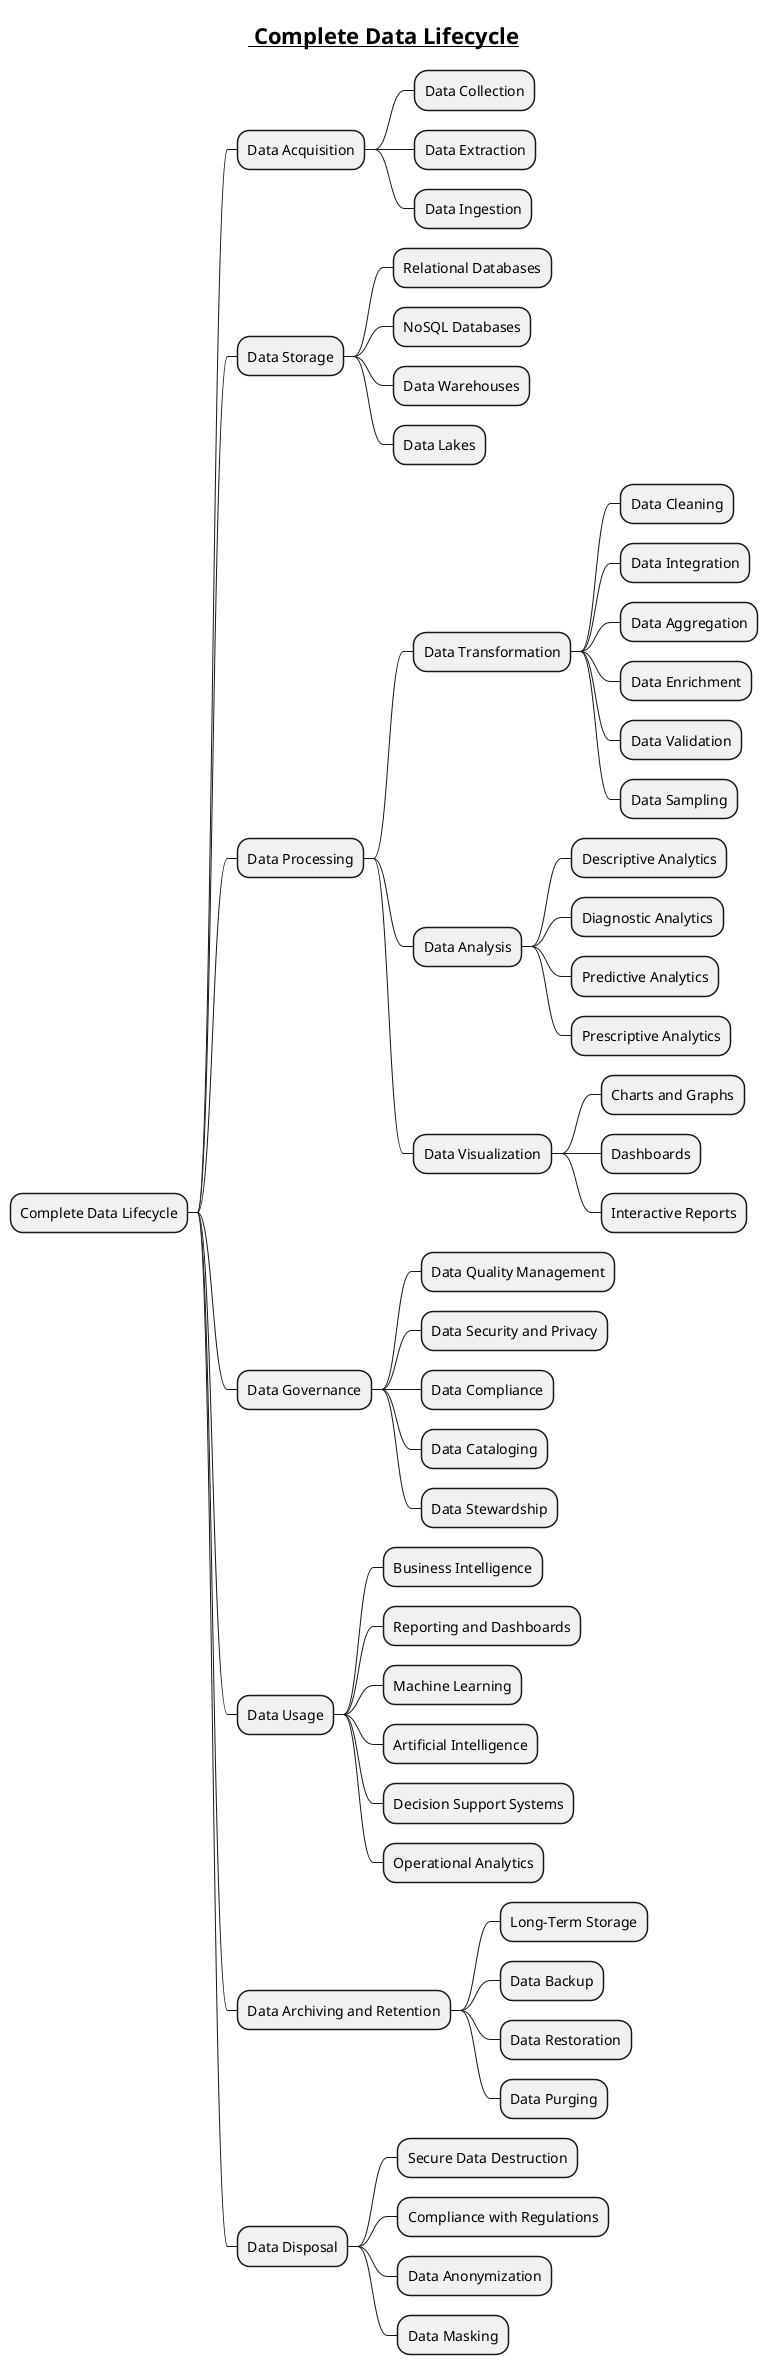 @startmindmap
title =__ Complete Data Lifecycle__
* Complete Data Lifecycle
** Data Acquisition
*** Data Collection
*** Data Extraction
*** Data Ingestion
** Data Storage
*** Relational Databases
*** NoSQL Databases
*** Data Warehouses
*** Data Lakes
** Data Processing
*** Data Transformation
**** Data Cleaning
**** Data Integration
**** Data Aggregation
**** Data Enrichment
**** Data Validation
**** Data Sampling
*** Data Analysis
**** Descriptive Analytics
**** Diagnostic Analytics
**** Predictive Analytics
**** Prescriptive Analytics
*** Data Visualization
**** Charts and Graphs
**** Dashboards
**** Interactive Reports
** Data Governance
*** Data Quality Management
*** Data Security and Privacy
*** Data Compliance
*** Data Cataloging
*** Data Stewardship
** Data Usage
*** Business Intelligence
*** Reporting and Dashboards
*** Machine Learning
*** Artificial Intelligence
*** Decision Support Systems
*** Operational Analytics
** Data Archiving and Retention
*** Long-Term Storage
*** Data Backup
*** Data Restoration
*** Data Purging
** Data Disposal
*** Secure Data Destruction
*** Compliance with Regulations
*** Data Anonymization
*** Data Masking
@endmindmap
